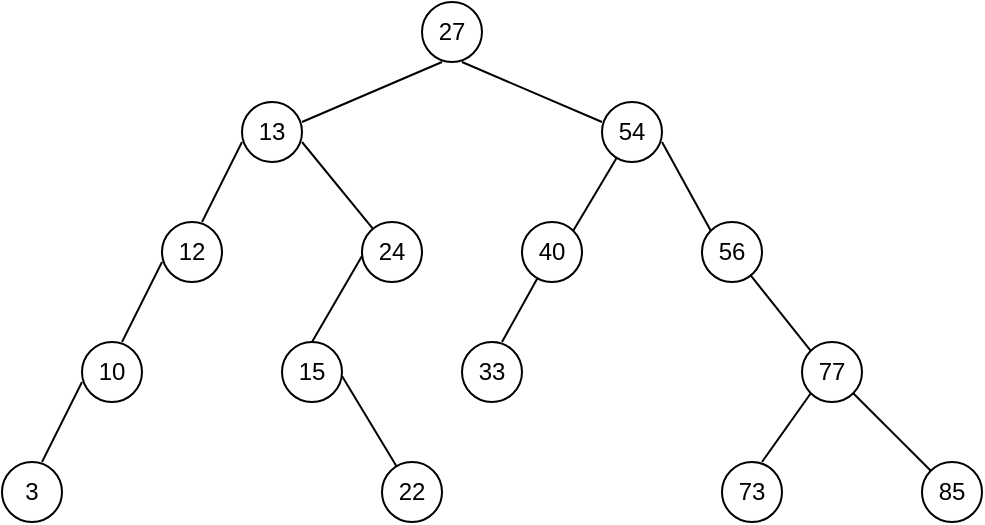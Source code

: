 <mxfile version="24.1.0" type="device">
  <diagram name="Page-1" id="CmWv132FKHJgxDcyPqQn">
    <mxGraphModel dx="1194" dy="727" grid="0" gridSize="10" guides="1" tooltips="1" connect="1" arrows="1" fold="1" page="1" pageScale="1" pageWidth="850" pageHeight="1100" math="0" shadow="0">
      <root>
        <mxCell id="0" />
        <mxCell id="1" parent="0" />
        <mxCell id="_L57XOb9p8HAycUGACyJ-1" value="27" style="ellipse;whiteSpace=wrap;html=1;aspect=fixed;" parent="1" vertex="1">
          <mxGeometry x="360" y="40" width="30" height="30" as="geometry" />
        </mxCell>
        <mxCell id="_L57XOb9p8HAycUGACyJ-3" value="" style="endArrow=none;html=1;rounded=0;" parent="1" edge="1">
          <mxGeometry width="50" height="50" relative="1" as="geometry">
            <mxPoint x="300" y="100" as="sourcePoint" />
            <mxPoint x="370" y="70" as="targetPoint" />
          </mxGeometry>
        </mxCell>
        <mxCell id="_L57XOb9p8HAycUGACyJ-4" value="" style="endArrow=none;html=1;rounded=0;" parent="1" edge="1">
          <mxGeometry width="50" height="50" relative="1" as="geometry">
            <mxPoint x="450" y="100" as="sourcePoint" />
            <mxPoint x="380" y="70" as="targetPoint" />
          </mxGeometry>
        </mxCell>
        <mxCell id="_L57XOb9p8HAycUGACyJ-6" value="13" style="ellipse;whiteSpace=wrap;html=1;aspect=fixed;" parent="1" vertex="1">
          <mxGeometry x="270" y="90" width="30" height="30" as="geometry" />
        </mxCell>
        <mxCell id="_L57XOb9p8HAycUGACyJ-7" value="54" style="ellipse;whiteSpace=wrap;html=1;aspect=fixed;" parent="1" vertex="1">
          <mxGeometry x="450" y="90" width="30" height="30" as="geometry" />
        </mxCell>
        <mxCell id="_L57XOb9p8HAycUGACyJ-8" value="12" style="ellipse;whiteSpace=wrap;html=1;aspect=fixed;" parent="1" vertex="1">
          <mxGeometry x="230" y="150" width="30" height="30" as="geometry" />
        </mxCell>
        <mxCell id="_L57XOb9p8HAycUGACyJ-9" value="56" style="ellipse;whiteSpace=wrap;html=1;aspect=fixed;" parent="1" vertex="1">
          <mxGeometry x="500" y="150" width="30" height="30" as="geometry" />
        </mxCell>
        <mxCell id="_L57XOb9p8HAycUGACyJ-10" value="10" style="ellipse;whiteSpace=wrap;html=1;aspect=fixed;" parent="1" vertex="1">
          <mxGeometry x="190" y="210" width="30" height="30" as="geometry" />
        </mxCell>
        <mxCell id="_L57XOb9p8HAycUGACyJ-11" value="3" style="ellipse;whiteSpace=wrap;html=1;aspect=fixed;" parent="1" vertex="1">
          <mxGeometry x="150" y="270" width="30" height="30" as="geometry" />
        </mxCell>
        <mxCell id="_L57XOb9p8HAycUGACyJ-12" value="24" style="ellipse;whiteSpace=wrap;html=1;aspect=fixed;" parent="1" vertex="1">
          <mxGeometry x="330" y="150" width="30" height="30" as="geometry" />
        </mxCell>
        <mxCell id="_L57XOb9p8HAycUGACyJ-13" value="15" style="ellipse;whiteSpace=wrap;html=1;aspect=fixed;" parent="1" vertex="1">
          <mxGeometry x="290" y="210" width="30" height="30" as="geometry" />
        </mxCell>
        <mxCell id="_L57XOb9p8HAycUGACyJ-14" value="22" style="ellipse;whiteSpace=wrap;html=1;aspect=fixed;" parent="1" vertex="1">
          <mxGeometry x="340" y="270" width="30" height="30" as="geometry" />
        </mxCell>
        <mxCell id="_L57XOb9p8HAycUGACyJ-15" value="40" style="ellipse;whiteSpace=wrap;html=1;aspect=fixed;" parent="1" vertex="1">
          <mxGeometry x="410" y="150" width="30" height="30" as="geometry" />
        </mxCell>
        <mxCell id="_L57XOb9p8HAycUGACyJ-16" value="33" style="ellipse;whiteSpace=wrap;html=1;aspect=fixed;" parent="1" vertex="1">
          <mxGeometry x="380" y="210" width="30" height="30" as="geometry" />
        </mxCell>
        <mxCell id="_L57XOb9p8HAycUGACyJ-17" value="77" style="ellipse;whiteSpace=wrap;html=1;aspect=fixed;" parent="1" vertex="1">
          <mxGeometry x="550" y="210" width="30" height="30" as="geometry" />
        </mxCell>
        <mxCell id="_L57XOb9p8HAycUGACyJ-18" value="73" style="ellipse;whiteSpace=wrap;html=1;aspect=fixed;" parent="1" vertex="1">
          <mxGeometry x="510" y="270" width="30" height="30" as="geometry" />
        </mxCell>
        <mxCell id="_L57XOb9p8HAycUGACyJ-19" value="85" style="ellipse;whiteSpace=wrap;html=1;aspect=fixed;" parent="1" vertex="1">
          <mxGeometry x="610" y="270" width="30" height="30" as="geometry" />
        </mxCell>
        <mxCell id="_L57XOb9p8HAycUGACyJ-20" value="" style="endArrow=none;html=1;rounded=0;exitX=0.667;exitY=0;exitDx=0;exitDy=0;exitPerimeter=0;" parent="1" source="_L57XOb9p8HAycUGACyJ-8" edge="1">
          <mxGeometry width="50" height="50" relative="1" as="geometry">
            <mxPoint x="200" y="140" as="sourcePoint" />
            <mxPoint x="270" y="110" as="targetPoint" />
          </mxGeometry>
        </mxCell>
        <mxCell id="_L57XOb9p8HAycUGACyJ-21" value="" style="endArrow=none;html=1;rounded=0;exitX=0.667;exitY=0;exitDx=0;exitDy=0;exitPerimeter=0;" parent="1" edge="1">
          <mxGeometry width="50" height="50" relative="1" as="geometry">
            <mxPoint x="210" y="210" as="sourcePoint" />
            <mxPoint x="230" y="170" as="targetPoint" />
          </mxGeometry>
        </mxCell>
        <mxCell id="_L57XOb9p8HAycUGACyJ-22" value="" style="endArrow=none;html=1;rounded=0;exitX=0.667;exitY=0;exitDx=0;exitDy=0;exitPerimeter=0;" parent="1" edge="1">
          <mxGeometry width="50" height="50" relative="1" as="geometry">
            <mxPoint x="170" y="270" as="sourcePoint" />
            <mxPoint x="190" y="230" as="targetPoint" />
          </mxGeometry>
        </mxCell>
        <mxCell id="_L57XOb9p8HAycUGACyJ-23" value="" style="endArrow=none;html=1;rounded=0;" parent="1" source="_L57XOb9p8HAycUGACyJ-12" edge="1">
          <mxGeometry width="50" height="50" relative="1" as="geometry">
            <mxPoint x="280" y="150" as="sourcePoint" />
            <mxPoint x="300" y="110" as="targetPoint" />
          </mxGeometry>
        </mxCell>
        <mxCell id="_L57XOb9p8HAycUGACyJ-24" value="" style="endArrow=none;html=1;rounded=0;exitX=0.5;exitY=0;exitDx=0;exitDy=0;" parent="1" source="_L57XOb9p8HAycUGACyJ-13" edge="1">
          <mxGeometry width="50" height="50" relative="1" as="geometry">
            <mxPoint x="366" y="210" as="sourcePoint" />
            <mxPoint x="330" y="167" as="targetPoint" />
          </mxGeometry>
        </mxCell>
        <mxCell id="_L57XOb9p8HAycUGACyJ-25" value="" style="endArrow=none;html=1;rounded=0;" parent="1" source="_L57XOb9p8HAycUGACyJ-14" edge="1">
          <mxGeometry width="50" height="50" relative="1" as="geometry">
            <mxPoint x="295" y="270" as="sourcePoint" />
            <mxPoint x="320" y="227" as="targetPoint" />
          </mxGeometry>
        </mxCell>
        <mxCell id="_L57XOb9p8HAycUGACyJ-26" value="" style="endArrow=none;html=1;rounded=0;exitX=1;exitY=0;exitDx=0;exitDy=0;" parent="1" source="_L57XOb9p8HAycUGACyJ-15" target="_L57XOb9p8HAycUGACyJ-7" edge="1">
          <mxGeometry width="50" height="50" relative="1" as="geometry">
            <mxPoint x="432.5" y="163" as="sourcePoint" />
            <mxPoint x="457.5" y="120" as="targetPoint" />
          </mxGeometry>
        </mxCell>
        <mxCell id="_L57XOb9p8HAycUGACyJ-27" value="" style="endArrow=none;html=1;rounded=0;exitX=1;exitY=0;exitDx=0;exitDy=0;" parent="1" target="_L57XOb9p8HAycUGACyJ-15" edge="1">
          <mxGeometry width="50" height="50" relative="1" as="geometry">
            <mxPoint x="400" y="210" as="sourcePoint" />
            <mxPoint x="421" y="174" as="targetPoint" />
          </mxGeometry>
        </mxCell>
        <mxCell id="_L57XOb9p8HAycUGACyJ-28" value="" style="endArrow=none;html=1;rounded=0;exitX=0;exitY=0;exitDx=0;exitDy=0;" parent="1" source="_L57XOb9p8HAycUGACyJ-9" edge="1">
          <mxGeometry width="50" height="50" relative="1" as="geometry">
            <mxPoint x="516" y="153" as="sourcePoint" />
            <mxPoint x="480" y="110" as="targetPoint" />
          </mxGeometry>
        </mxCell>
        <mxCell id="_L57XOb9p8HAycUGACyJ-29" value="" style="endArrow=none;html=1;rounded=0;exitX=0;exitY=0;exitDx=0;exitDy=0;" parent="1" source="_L57XOb9p8HAycUGACyJ-17" target="_L57XOb9p8HAycUGACyJ-9" edge="1">
          <mxGeometry width="50" height="50" relative="1" as="geometry">
            <mxPoint x="555" y="210" as="sourcePoint" />
            <mxPoint x="530" y="171" as="targetPoint" />
          </mxGeometry>
        </mxCell>
        <mxCell id="_L57XOb9p8HAycUGACyJ-31" value="" style="endArrow=none;html=1;rounded=0;exitX=0;exitY=0;exitDx=0;exitDy=0;" parent="1" source="_L57XOb9p8HAycUGACyJ-19" target="_L57XOb9p8HAycUGACyJ-17" edge="1">
          <mxGeometry width="50" height="50" relative="1" as="geometry">
            <mxPoint x="610" y="270" as="sourcePoint" />
            <mxPoint x="580" y="233" as="targetPoint" />
          </mxGeometry>
        </mxCell>
        <mxCell id="_L57XOb9p8HAycUGACyJ-32" value="" style="endArrow=none;html=1;rounded=0;exitX=0.667;exitY=0;exitDx=0;exitDy=0;exitPerimeter=0;entryX=0;entryY=1;entryDx=0;entryDy=0;" parent="1" source="_L57XOb9p8HAycUGACyJ-18" target="_L57XOb9p8HAycUGACyJ-17" edge="1">
          <mxGeometry width="50" height="50" relative="1" as="geometry">
            <mxPoint x="588" y="270" as="sourcePoint" />
            <mxPoint x="550" y="232" as="targetPoint" />
          </mxGeometry>
        </mxCell>
      </root>
    </mxGraphModel>
  </diagram>
</mxfile>
